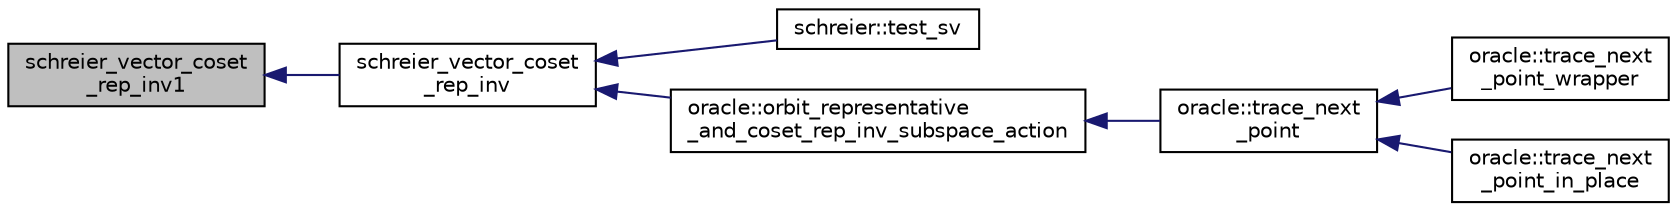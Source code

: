 digraph "schreier_vector_coset_rep_inv1"
{
  edge [fontname="Helvetica",fontsize="10",labelfontname="Helvetica",labelfontsize="10"];
  node [fontname="Helvetica",fontsize="10",shape=record];
  rankdir="LR";
  Node52 [label="schreier_vector_coset\l_rep_inv1",height=0.2,width=0.4,color="black", fillcolor="grey75", style="filled", fontcolor="black"];
  Node52 -> Node53 [dir="back",color="midnightblue",fontsize="10",style="solid",fontname="Helvetica"];
  Node53 [label="schreier_vector_coset\l_rep_inv",height=0.2,width=0.4,color="black", fillcolor="white", style="filled",URL="$d9/d7a/schreier__vector_8_c.html#ae8cfac11b7c6625bd3b00c73929fde6f"];
  Node53 -> Node54 [dir="back",color="midnightblue",fontsize="10",style="solid",fontname="Helvetica"];
  Node54 [label="schreier::test_sv",height=0.2,width=0.4,color="black", fillcolor="white", style="filled",URL="$d3/dd6/classschreier.html#a3126deca325fbd23f1b7f03a1ef89dae"];
  Node53 -> Node55 [dir="back",color="midnightblue",fontsize="10",style="solid",fontname="Helvetica"];
  Node55 [label="oracle::orbit_representative\l_and_coset_rep_inv_subspace_action",height=0.2,width=0.4,color="black", fillcolor="white", style="filled",URL="$d7/da7/classoracle.html#a5a4d27cde89e99450305410536b51915"];
  Node55 -> Node56 [dir="back",color="midnightblue",fontsize="10",style="solid",fontname="Helvetica"];
  Node56 [label="oracle::trace_next\l_point",height=0.2,width=0.4,color="black", fillcolor="white", style="filled",URL="$d7/da7/classoracle.html#ae86c3f9d4b95b5a6e88ee0959942ecde"];
  Node56 -> Node57 [dir="back",color="midnightblue",fontsize="10",style="solid",fontname="Helvetica"];
  Node57 [label="oracle::trace_next\l_point_wrapper",height=0.2,width=0.4,color="black", fillcolor="white", style="filled",URL="$d7/da7/classoracle.html#a33e1e9e4dde6fbecd7ae858576a7132f"];
  Node56 -> Node58 [dir="back",color="midnightblue",fontsize="10",style="solid",fontname="Helvetica"];
  Node58 [label="oracle::trace_next\l_point_in_place",height=0.2,width=0.4,color="black", fillcolor="white", style="filled",URL="$d7/da7/classoracle.html#a4dbea33418d5c0f550a960a5c83194a5"];
}
